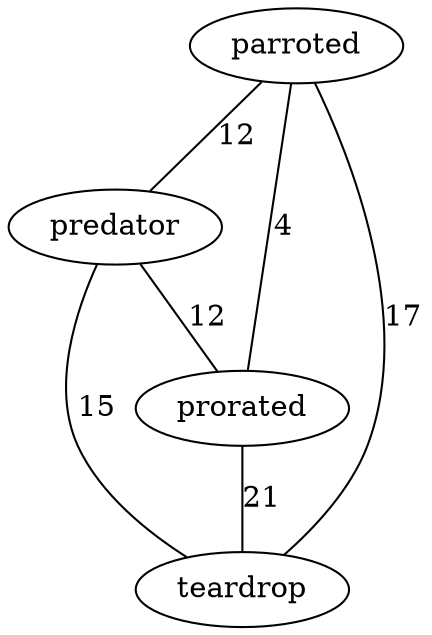 graph {
	parroted -- predator [ label="12" ];
	parroted -- prorated [ label="4" ];
	parroted -- teardrop [ label="17" ];
	predator -- prorated [ label="12" ];
	predator -- teardrop [ label="15" ];
	prorated -- teardrop [ label="21" ];
}